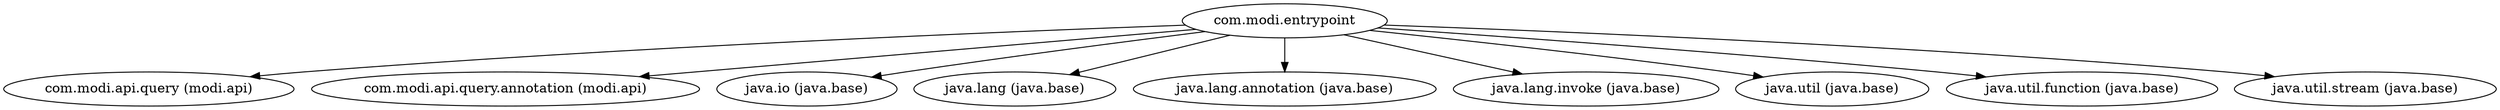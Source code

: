 digraph "modi.entrypoint" {
    // Path: /Users/hakan/IdeaProjects/jigsaw/modims-provides-uses/out/modi.entrypoint
   "com.modi.entrypoint"                              -> "com.modi.api.query (modi.api)";
   "com.modi.entrypoint"                              -> "com.modi.api.query.annotation (modi.api)";
   "com.modi.entrypoint"                              -> "java.io (java.base)";
   "com.modi.entrypoint"                              -> "java.lang (java.base)";
   "com.modi.entrypoint"                              -> "java.lang.annotation (java.base)";
   "com.modi.entrypoint"                              -> "java.lang.invoke (java.base)";
   "com.modi.entrypoint"                              -> "java.util (java.base)";
   "com.modi.entrypoint"                              -> "java.util.function (java.base)";
   "com.modi.entrypoint"                              -> "java.util.stream (java.base)";
}
